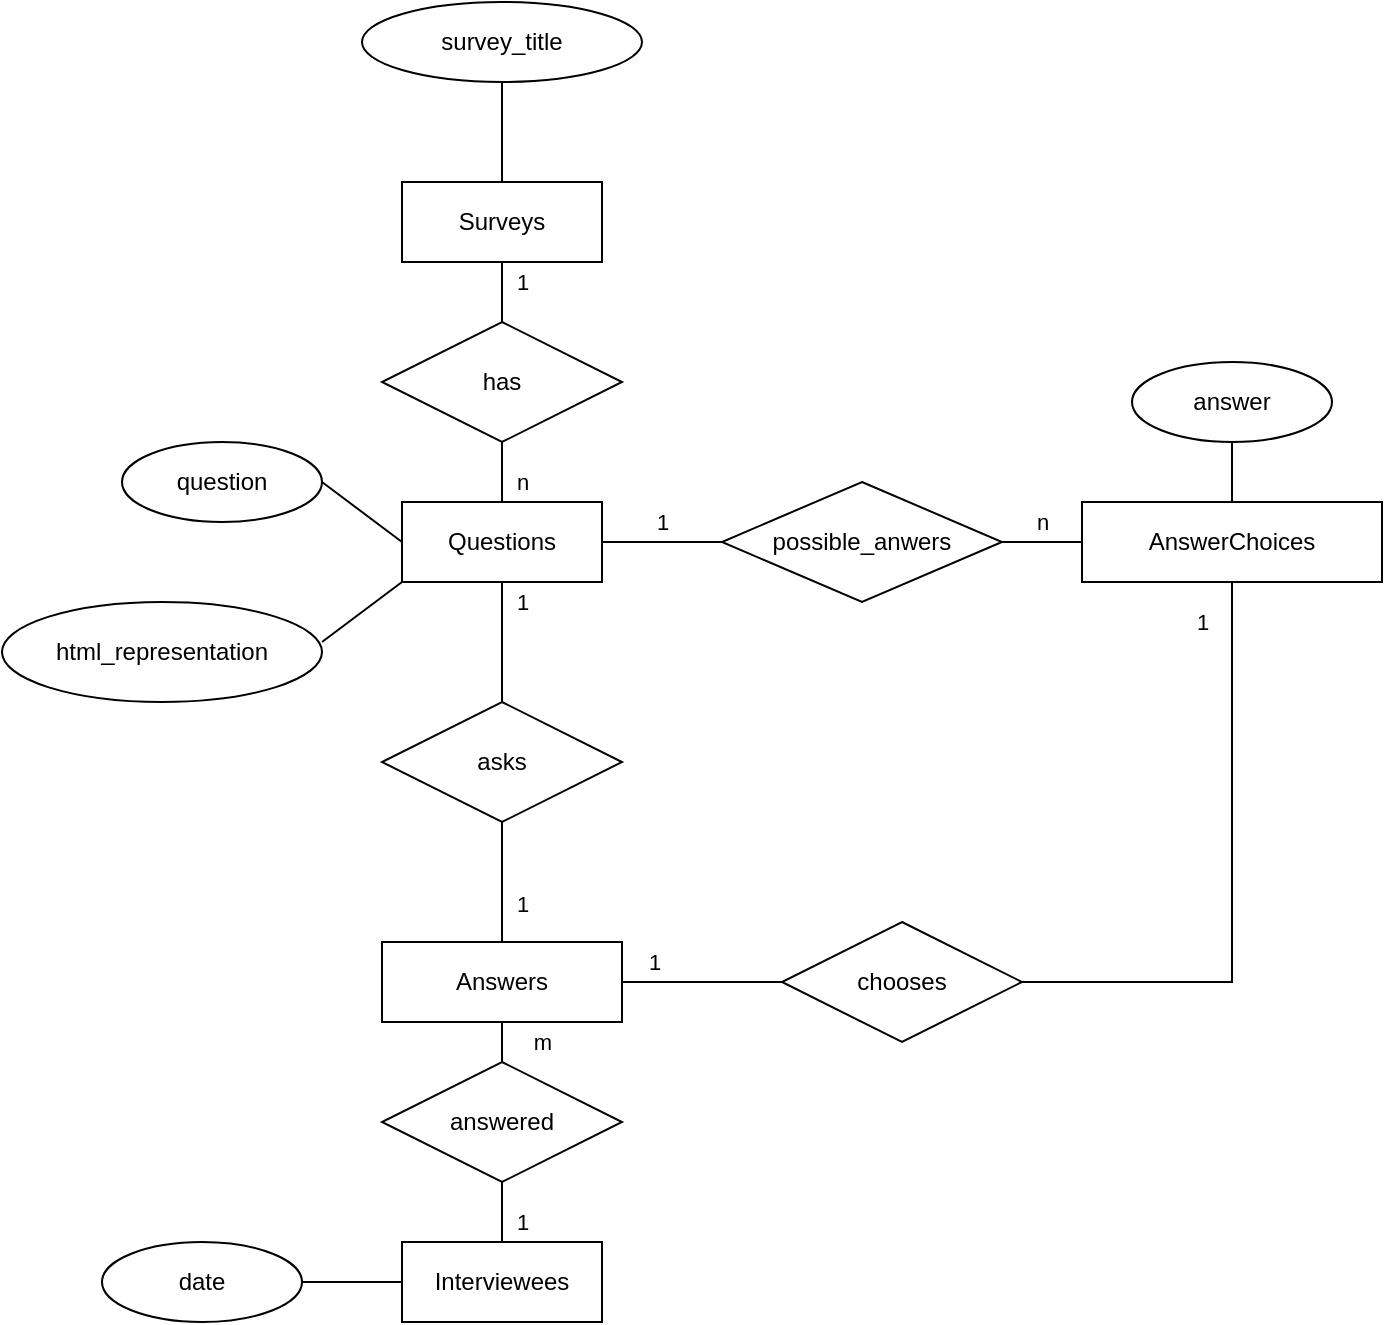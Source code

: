 <mxfile version="20.3.7" type="device"><diagram id="R2lEEEUBdFMjLlhIrx00" name="Page-1"><mxGraphModel dx="1422" dy="754" grid="1" gridSize="10" guides="1" tooltips="1" connect="1" arrows="1" fold="1" page="1" pageScale="1" pageWidth="850" pageHeight="1100" math="0" shadow="0" extFonts="Permanent Marker^https://fonts.googleapis.com/css?family=Permanent+Marker"><root><mxCell id="0"/><mxCell id="1" parent="0"/><mxCell id="vg7ti8zNxdTHMR57L4ha-2" value="Surveys" style="whiteSpace=wrap;html=1;align=center;" parent="1" vertex="1"><mxGeometry x="340" y="250" width="100" height="40" as="geometry"/></mxCell><mxCell id="vg7ti8zNxdTHMR57L4ha-8" style="edgeStyle=orthogonalEdgeStyle;rounded=0;orthogonalLoop=1;jettySize=auto;html=1;exitX=0.5;exitY=1;exitDx=0;exitDy=0;endArrow=none;endFill=0;" parent="1" source="vg7ti8zNxdTHMR57L4ha-3" target="vg7ti8zNxdTHMR57L4ha-2" edge="1"><mxGeometry relative="1" as="geometry"/></mxCell><mxCell id="vg7ti8zNxdTHMR57L4ha-3" value="survey_title" style="ellipse;whiteSpace=wrap;html=1;align=center;" parent="1" vertex="1"><mxGeometry x="320" y="160" width="140" height="40" as="geometry"/></mxCell><mxCell id="vg7ti8zNxdTHMR57L4ha-14" value="1" style="edgeStyle=orthogonalEdgeStyle;rounded=0;orthogonalLoop=1;jettySize=auto;html=1;exitX=1;exitY=0.5;exitDx=0;exitDy=0;endArrow=none;endFill=0;" parent="1" source="vg7ti8zNxdTHMR57L4ha-4" target="vg7ti8zNxdTHMR57L4ha-15" edge="1"><mxGeometry y="10" relative="1" as="geometry"><mxPoint x="500" y="430" as="targetPoint"/><mxPoint as="offset"/></mxGeometry></mxCell><mxCell id="vg7ti8zNxdTHMR57L4ha-23" value="1" style="edgeStyle=orthogonalEdgeStyle;rounded=0;orthogonalLoop=1;jettySize=auto;html=1;endArrow=none;endFill=0;" parent="1" source="vg7ti8zNxdTHMR57L4ha-4" target="vg7ti8zNxdTHMR57L4ha-27" edge="1"><mxGeometry x="-0.667" y="10" relative="1" as="geometry"><mxPoint x="390" y="540" as="targetPoint"/><Array as="points"/><mxPoint as="offset"/></mxGeometry></mxCell><mxCell id="9phfEqG0qNlfQ5hOq0qp-2" style="edgeStyle=none;rounded=0;orthogonalLoop=1;jettySize=auto;html=1;exitX=0;exitY=1;exitDx=0;exitDy=0;endArrow=none;endFill=0;" parent="1" source="vg7ti8zNxdTHMR57L4ha-4" edge="1"><mxGeometry relative="1" as="geometry"><mxPoint x="300" y="480" as="targetPoint"/></mxGeometry></mxCell><mxCell id="vg7ti8zNxdTHMR57L4ha-4" value="Questions" style="whiteSpace=wrap;html=1;align=center;" parent="1" vertex="1"><mxGeometry x="340" y="410" width="100" height="40" as="geometry"/></mxCell><mxCell id="vg7ti8zNxdTHMR57L4ha-13" style="rounded=0;orthogonalLoop=1;jettySize=auto;html=1;exitX=1;exitY=0.5;exitDx=0;exitDy=0;endArrow=none;endFill=0;" parent="1" source="vg7ti8zNxdTHMR57L4ha-6" edge="1"><mxGeometry relative="1" as="geometry"><mxPoint x="340" y="430" as="targetPoint"/><Array as="points"><mxPoint x="340" y="430"/></Array></mxGeometry></mxCell><mxCell id="vg7ti8zNxdTHMR57L4ha-6" value="question" style="ellipse;whiteSpace=wrap;html=1;align=center;" parent="1" vertex="1"><mxGeometry x="200" y="380" width="100" height="40" as="geometry"/></mxCell><mxCell id="vg7ti8zNxdTHMR57L4ha-11" value="1" style="edgeStyle=orthogonalEdgeStyle;rounded=0;orthogonalLoop=1;jettySize=auto;html=1;exitX=0.5;exitY=0;exitDx=0;exitDy=0;entryX=0.5;entryY=1;entryDx=0;entryDy=0;endArrow=none;endFill=0;" parent="1" source="vg7ti8zNxdTHMR57L4ha-10" target="vg7ti8zNxdTHMR57L4ha-2" edge="1"><mxGeometry x="0.333" y="-10" relative="1" as="geometry"><mxPoint as="offset"/></mxGeometry></mxCell><mxCell id="vg7ti8zNxdTHMR57L4ha-12" value="n" style="edgeStyle=orthogonalEdgeStyle;rounded=0;orthogonalLoop=1;jettySize=auto;html=1;exitX=0.5;exitY=1;exitDx=0;exitDy=0;entryX=0.5;entryY=0;entryDx=0;entryDy=0;endArrow=none;endFill=0;" parent="1" source="vg7ti8zNxdTHMR57L4ha-10" target="vg7ti8zNxdTHMR57L4ha-4" edge="1"><mxGeometry x="0.333" y="10" relative="1" as="geometry"><mxPoint as="offset"/></mxGeometry></mxCell><mxCell id="vg7ti8zNxdTHMR57L4ha-10" value="has" style="shape=rhombus;perimeter=rhombusPerimeter;whiteSpace=wrap;html=1;align=center;" parent="1" vertex="1"><mxGeometry x="330" y="320" width="120" height="60" as="geometry"/></mxCell><mxCell id="vg7ti8zNxdTHMR57L4ha-17" value="n" style="edgeStyle=orthogonalEdgeStyle;rounded=0;orthogonalLoop=1;jettySize=auto;html=1;exitX=1;exitY=0.5;exitDx=0;exitDy=0;entryX=0;entryY=0.5;entryDx=0;entryDy=0;endArrow=none;endFill=0;" parent="1" source="vg7ti8zNxdTHMR57L4ha-15" target="vg7ti8zNxdTHMR57L4ha-16" edge="1"><mxGeometry y="10" relative="1" as="geometry"><mxPoint as="offset"/></mxGeometry></mxCell><mxCell id="vg7ti8zNxdTHMR57L4ha-15" value="possible_anwers" style="shape=rhombus;perimeter=rhombusPerimeter;whiteSpace=wrap;html=1;align=center;" parent="1" vertex="1"><mxGeometry x="500" y="400" width="140" height="60" as="geometry"/></mxCell><mxCell id="vg7ti8zNxdTHMR57L4ha-20" style="edgeStyle=orthogonalEdgeStyle;rounded=0;orthogonalLoop=1;jettySize=auto;html=1;exitX=0.5;exitY=0;exitDx=0;exitDy=0;entryX=0.5;entryY=1;entryDx=0;entryDy=0;endArrow=none;endFill=0;" parent="1" source="vg7ti8zNxdTHMR57L4ha-16" target="vg7ti8zNxdTHMR57L4ha-19" edge="1"><mxGeometry relative="1" as="geometry"/></mxCell><mxCell id="vg7ti8zNxdTHMR57L4ha-16" value="AnswerChoices" style="whiteSpace=wrap;html=1;align=center;" parent="1" vertex="1"><mxGeometry x="680" y="410" width="150" height="40" as="geometry"/></mxCell><mxCell id="vg7ti8zNxdTHMR57L4ha-19" value="answer" style="ellipse;whiteSpace=wrap;html=1;align=center;" parent="1" vertex="1"><mxGeometry x="705" y="340" width="100" height="40" as="geometry"/></mxCell><mxCell id="vg7ti8zNxdTHMR57L4ha-38" style="edgeStyle=orthogonalEdgeStyle;rounded=0;orthogonalLoop=1;jettySize=auto;html=1;exitX=1;exitY=0.5;exitDx=0;exitDy=0;entryX=0;entryY=0.5;entryDx=0;entryDy=0;endArrow=none;endFill=0;" parent="1" source="vg7ti8zNxdTHMR57L4ha-26" target="vg7ti8zNxdTHMR57L4ha-37" edge="1"><mxGeometry relative="1" as="geometry"/></mxCell><mxCell id="vg7ti8zNxdTHMR57L4ha-40" value="1" style="edgeLabel;html=1;align=center;verticalAlign=middle;resizable=0;points=[];" parent="vg7ti8zNxdTHMR57L4ha-38" vertex="1" connectable="0"><mxGeometry x="-0.185" y="2" relative="1" as="geometry"><mxPoint x="-17" y="-8" as="offset"/></mxGeometry></mxCell><mxCell id="vg7ti8zNxdTHMR57L4ha-26" value="Answers" style="whiteSpace=wrap;html=1;align=center;" parent="1" vertex="1"><mxGeometry x="330" y="630" width="120" height="40" as="geometry"/></mxCell><mxCell id="vg7ti8zNxdTHMR57L4ha-28" style="edgeStyle=orthogonalEdgeStyle;rounded=0;orthogonalLoop=1;jettySize=auto;html=1;exitX=0.5;exitY=1;exitDx=0;exitDy=0;entryX=0.5;entryY=0;entryDx=0;entryDy=0;endArrow=none;endFill=0;" parent="1" source="vg7ti8zNxdTHMR57L4ha-27" target="vg7ti8zNxdTHMR57L4ha-26" edge="1"><mxGeometry relative="1" as="geometry"/></mxCell><mxCell id="vg7ti8zNxdTHMR57L4ha-29" value="1" style="edgeLabel;html=1;align=center;verticalAlign=middle;resizable=0;points=[];" parent="vg7ti8zNxdTHMR57L4ha-28" vertex="1" connectable="0"><mxGeometry x="-0.189" relative="1" as="geometry"><mxPoint x="10" y="16" as="offset"/></mxGeometry></mxCell><mxCell id="vg7ti8zNxdTHMR57L4ha-27" value="asks" style="shape=rhombus;perimeter=rhombusPerimeter;whiteSpace=wrap;html=1;align=center;" parent="1" vertex="1"><mxGeometry x="330" y="510" width="120" height="60" as="geometry"/></mxCell><mxCell id="vg7ti8zNxdTHMR57L4ha-39" value="1" style="edgeStyle=orthogonalEdgeStyle;rounded=0;orthogonalLoop=1;jettySize=auto;html=1;exitX=1;exitY=0.5;exitDx=0;exitDy=0;entryX=0.5;entryY=1;entryDx=0;entryDy=0;endArrow=none;endFill=0;" parent="1" source="vg7ti8zNxdTHMR57L4ha-37" target="vg7ti8zNxdTHMR57L4ha-16" edge="1"><mxGeometry x="0.869" y="15" relative="1" as="geometry"><mxPoint as="offset"/></mxGeometry></mxCell><mxCell id="vg7ti8zNxdTHMR57L4ha-37" value="chooses" style="shape=rhombus;perimeter=rhombusPerimeter;whiteSpace=wrap;html=1;align=center;" parent="1" vertex="1"><mxGeometry x="530" y="620" width="120" height="60" as="geometry"/></mxCell><mxCell id="vg7ti8zNxdTHMR57L4ha-45" style="edgeStyle=orthogonalEdgeStyle;rounded=0;orthogonalLoop=1;jettySize=auto;html=1;entryX=1;entryY=0.5;entryDx=0;entryDy=0;endArrow=none;endFill=0;" parent="1" source="vg7ti8zNxdTHMR57L4ha-41" target="vg7ti8zNxdTHMR57L4ha-43" edge="1"><mxGeometry relative="1" as="geometry"/></mxCell><mxCell id="vg7ti8zNxdTHMR57L4ha-47" value="1" style="edgeStyle=orthogonalEdgeStyle;rounded=0;orthogonalLoop=1;jettySize=auto;html=1;exitX=0.5;exitY=0;exitDx=0;exitDy=0;entryX=0.5;entryY=1;entryDx=0;entryDy=0;endArrow=none;endFill=0;" parent="1" source="vg7ti8zNxdTHMR57L4ha-41" target="vg7ti8zNxdTHMR57L4ha-46" edge="1"><mxGeometry x="-0.333" y="-10" relative="1" as="geometry"><mxPoint as="offset"/></mxGeometry></mxCell><mxCell id="vg7ti8zNxdTHMR57L4ha-41" value="Interviewees" style="whiteSpace=wrap;html=1;align=center;" parent="1" vertex="1"><mxGeometry x="340" y="780" width="100" height="40" as="geometry"/></mxCell><mxCell id="vg7ti8zNxdTHMR57L4ha-43" value="date" style="ellipse;whiteSpace=wrap;html=1;align=center;" parent="1" vertex="1"><mxGeometry x="190" y="780" width="100" height="40" as="geometry"/></mxCell><mxCell id="vg7ti8zNxdTHMR57L4ha-48" value="m" style="edgeStyle=orthogonalEdgeStyle;rounded=0;orthogonalLoop=1;jettySize=auto;html=1;exitX=0.5;exitY=0;exitDx=0;exitDy=0;entryX=0.5;entryY=1;entryDx=0;entryDy=0;endArrow=none;endFill=0;" parent="1" source="vg7ti8zNxdTHMR57L4ha-46" target="vg7ti8zNxdTHMR57L4ha-26" edge="1"><mxGeometry y="-20" relative="1" as="geometry"><mxPoint as="offset"/></mxGeometry></mxCell><mxCell id="vg7ti8zNxdTHMR57L4ha-46" value="answered" style="shape=rhombus;perimeter=rhombusPerimeter;whiteSpace=wrap;html=1;align=center;" parent="1" vertex="1"><mxGeometry x="330" y="690" width="120" height="60" as="geometry"/></mxCell><mxCell id="9phfEqG0qNlfQ5hOq0qp-3" value="html_representation" style="ellipse;whiteSpace=wrap;html=1;align=center;" parent="1" vertex="1"><mxGeometry x="140" y="460" width="160" height="50" as="geometry"/></mxCell></root></mxGraphModel></diagram></mxfile>